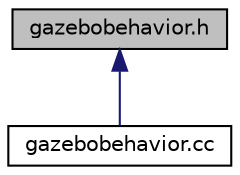 digraph "gazebobehavior.h"
{
 // LATEX_PDF_SIZE
  edge [fontname="Helvetica",fontsize="10",labelfontname="Helvetica",labelfontsize="10"];
  node [fontname="Helvetica",fontsize="10",shape=record];
  Node1 [label="gazebobehavior.h",height=0.2,width=0.4,color="black", fillcolor="grey75", style="filled", fontcolor="black",tooltip=" "];
  Node1 -> Node2 [dir="back",color="midnightblue",fontsize="10",style="solid"];
  Node2 [label="gazebobehavior.cc",height=0.2,width=0.4,color="black", fillcolor="white", style="filled",URL="$gazebobehavior_8cc.html",tooltip=" "];
}
